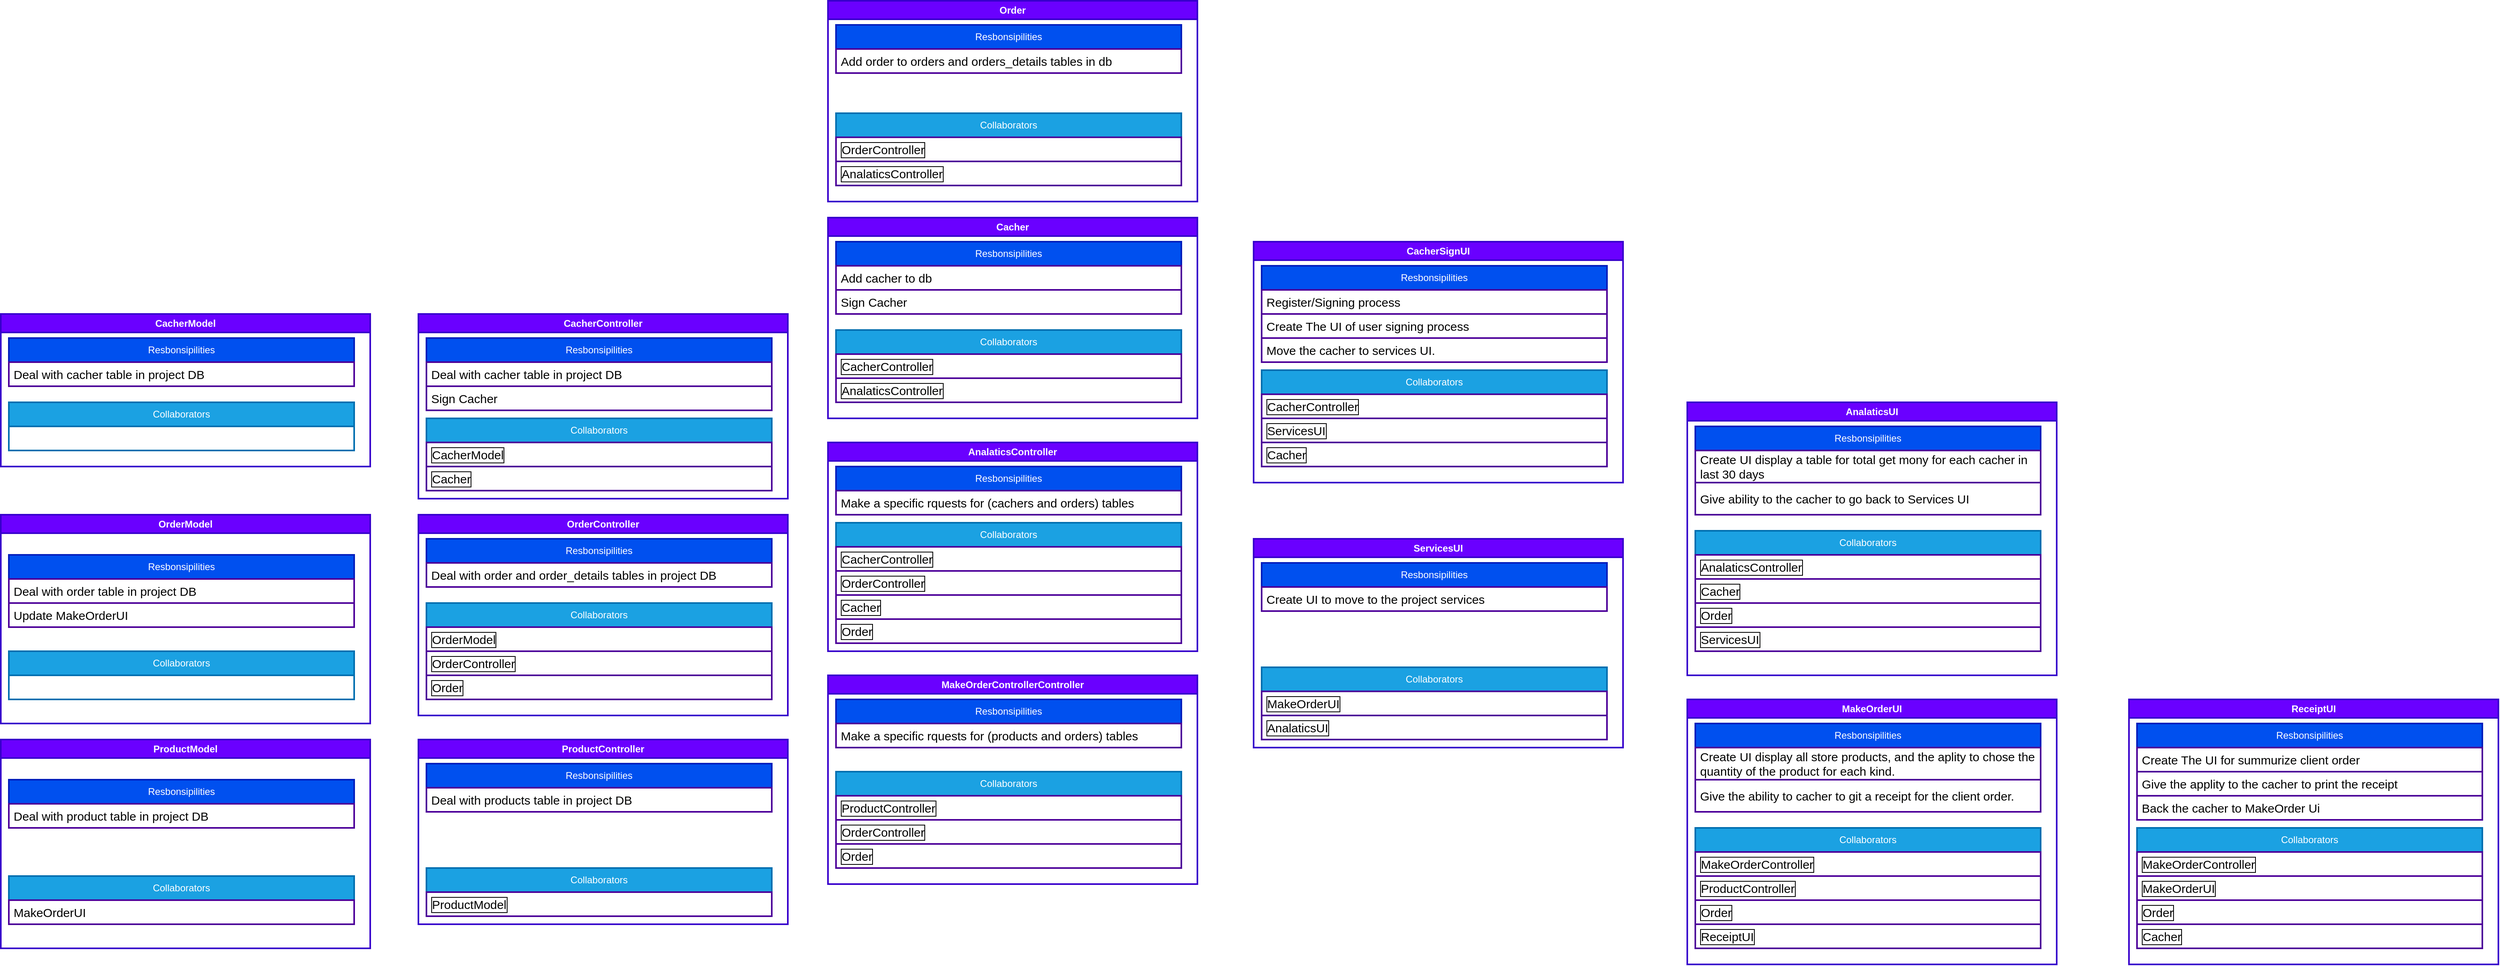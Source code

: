 <mxfile>
    <diagram id="35rbz2cMFURh9ewFK-A6" name="Page-1">
        <mxGraphModel dx="1056" dy="1882" grid="1" gridSize="10" guides="1" tooltips="1" connect="1" arrows="1" fold="1" page="1" pageScale="1" pageWidth="850" pageHeight="1100" background="#ffffff" math="0" shadow="0">
            <root>
                <mxCell id="0"/>
                <mxCell id="1" parent="0"/>
                <mxCell id="2" value="CacherModel" style="swimlane;whiteSpace=wrap;html=1;fillColor=#6a00ff;fontColor=#ffffff;strokeColor=#3700CC;strokeWidth=2;" parent="1" vertex="1">
                    <mxGeometry x="140" y="180" width="460" height="190" as="geometry"/>
                </mxCell>
                <mxCell id="3" value="Resbonsipilities" style="swimlane;fontStyle=0;childLayout=stackLayout;horizontal=1;startSize=30;horizontalStack=0;resizeParent=1;resizeParentMax=0;resizeLast=0;collapsible=1;marginBottom=0;whiteSpace=wrap;html=1;strokeWidth=2;fillColor=#0050ef;fontColor=#ffffff;strokeColor=#001DBC;" parent="2" vertex="1">
                    <mxGeometry x="10" y="30" width="430" height="60" as="geometry"/>
                </mxCell>
                <mxCell id="5" value="&lt;span style=&quot;color: rgb(0, 0, 0); font-size: 15px;&quot;&gt;Deal with cacher table in project DB&lt;/span&gt;&lt;font color=&quot;#000000&quot; style=&quot;font-size: 15px;&quot;&gt;&lt;br style=&quot;font-size: 15px;&quot;&gt;&lt;/font&gt;" style="text;strokeColor=#4C0099;fillColor=none;align=left;verticalAlign=middle;spacingLeft=4;spacingRight=4;overflow=hidden;points=[[0,0.5],[1,0.5]];portConstraint=eastwest;rotatable=0;whiteSpace=wrap;html=1;strokeWidth=2;fontSize=15;" parent="3" vertex="1">
                    <mxGeometry y="30" width="430" height="30" as="geometry"/>
                </mxCell>
                <mxCell id="7" value="Collaborators" style="swimlane;fontStyle=0;childLayout=stackLayout;horizontal=1;startSize=30;horizontalStack=0;resizeParent=1;resizeParentMax=0;resizeLast=0;collapsible=1;marginBottom=0;whiteSpace=wrap;html=1;strokeWidth=2;fillColor=#1ba1e2;fontColor=#ffffff;strokeColor=#006EAF;" parent="2" vertex="1">
                    <mxGeometry x="10" y="110" width="430" height="60" as="geometry"/>
                </mxCell>
                <mxCell id="16" value="OrderModel" style="swimlane;whiteSpace=wrap;html=1;fillColor=#6a00ff;fontColor=#ffffff;strokeColor=#3700CC;strokeWidth=2;" vertex="1" parent="1">
                    <mxGeometry x="140" y="430" width="460" height="260" as="geometry"/>
                </mxCell>
                <mxCell id="17" value="Resbonsipilities" style="swimlane;fontStyle=0;childLayout=stackLayout;horizontal=1;startSize=30;horizontalStack=0;resizeParent=1;resizeParentMax=0;resizeLast=0;collapsible=1;marginBottom=0;whiteSpace=wrap;html=1;strokeWidth=2;fillColor=#0050ef;fontColor=#ffffff;strokeColor=#001DBC;" vertex="1" parent="16">
                    <mxGeometry x="10" y="50" width="430" height="90" as="geometry"/>
                </mxCell>
                <mxCell id="18" value="&lt;font color=&quot;#000000&quot; style=&quot;font-size: 15px;&quot;&gt;Deal with order table in project DB&lt;br style=&quot;font-size: 15px;&quot;&gt;&lt;/font&gt;" style="text;strokeColor=#4C0099;fillColor=none;align=left;verticalAlign=middle;spacingLeft=4;spacingRight=4;overflow=hidden;points=[[0,0.5],[1,0.5]];portConstraint=eastwest;rotatable=0;whiteSpace=wrap;html=1;strokeWidth=2;fontSize=15;" vertex="1" parent="17">
                    <mxGeometry y="30" width="430" height="30" as="geometry"/>
                </mxCell>
                <mxCell id="26" value="&lt;font color=&quot;#000000&quot; style=&quot;font-size: 15px;&quot;&gt;Update MakeOrderUI&lt;br style=&quot;font-size: 15px;&quot;&gt;&lt;/font&gt;" style="text;strokeColor=#4C0099;fillColor=none;align=left;verticalAlign=middle;spacingLeft=4;spacingRight=4;overflow=hidden;points=[[0,0.5],[1,0.5]];portConstraint=eastwest;rotatable=0;whiteSpace=wrap;html=1;strokeWidth=2;fontSize=15;" vertex="1" parent="17">
                    <mxGeometry y="60" width="430" height="30" as="geometry"/>
                </mxCell>
                <mxCell id="19" value="Collaborators" style="swimlane;fontStyle=0;childLayout=stackLayout;horizontal=1;startSize=30;horizontalStack=0;resizeParent=1;resizeParentMax=0;resizeLast=0;collapsible=1;marginBottom=0;whiteSpace=wrap;html=1;strokeWidth=2;fillColor=#1ba1e2;fontColor=#ffffff;strokeColor=#006EAF;" vertex="1" parent="16">
                    <mxGeometry x="10" y="170" width="430" height="60" as="geometry"/>
                </mxCell>
                <mxCell id="31" value="ProductModel" style="swimlane;whiteSpace=wrap;html=1;fillColor=#6a00ff;fontColor=#ffffff;strokeColor=#3700CC;strokeWidth=2;" vertex="1" parent="1">
                    <mxGeometry x="140" y="710" width="460" height="260" as="geometry"/>
                </mxCell>
                <mxCell id="32" value="Resbonsipilities" style="swimlane;fontStyle=0;childLayout=stackLayout;horizontal=1;startSize=30;horizontalStack=0;resizeParent=1;resizeParentMax=0;resizeLast=0;collapsible=1;marginBottom=0;whiteSpace=wrap;html=1;strokeWidth=2;fillColor=#0050ef;fontColor=#ffffff;strokeColor=#001DBC;" vertex="1" parent="31">
                    <mxGeometry x="10" y="50" width="430" height="60" as="geometry"/>
                </mxCell>
                <mxCell id="33" value="&lt;font color=&quot;#000000&quot; style=&quot;font-size: 15px;&quot;&gt;Deal with product table in project DB&lt;br style=&quot;font-size: 15px;&quot;&gt;&lt;/font&gt;" style="text;strokeColor=#4C0099;fillColor=none;align=left;verticalAlign=middle;spacingLeft=4;spacingRight=4;overflow=hidden;points=[[0,0.5],[1,0.5]];portConstraint=eastwest;rotatable=0;whiteSpace=wrap;html=1;strokeWidth=2;fontSize=15;" vertex="1" parent="32">
                    <mxGeometry y="30" width="430" height="30" as="geometry"/>
                </mxCell>
                <mxCell id="35" value="Collaborators" style="swimlane;fontStyle=0;childLayout=stackLayout;horizontal=1;startSize=30;horizontalStack=0;resizeParent=1;resizeParentMax=0;resizeLast=0;collapsible=1;marginBottom=0;whiteSpace=wrap;html=1;strokeWidth=2;fillColor=#1ba1e2;fontColor=#ffffff;strokeColor=#006EAF;" vertex="1" parent="31">
                    <mxGeometry x="10" y="170" width="430" height="60" as="geometry"/>
                </mxCell>
                <mxCell id="36" value="&lt;font color=&quot;#000000&quot; style=&quot;font-size: 15px;&quot;&gt;MakeOrderUI&lt;br style=&quot;font-size: 15px;&quot;&gt;&lt;/font&gt;" style="text;strokeColor=#4C0099;fillColor=none;align=left;verticalAlign=middle;spacingLeft=4;spacingRight=4;overflow=hidden;points=[[0,0.5],[1,0.5]];portConstraint=eastwest;rotatable=0;whiteSpace=wrap;html=1;strokeWidth=2;fontSize=15;" vertex="1" parent="35">
                    <mxGeometry y="30" width="430" height="30" as="geometry"/>
                </mxCell>
                <mxCell id="37" value="CacherController" style="swimlane;whiteSpace=wrap;html=1;fillColor=#6a00ff;fontColor=#ffffff;strokeColor=#3700CC;strokeWidth=2;" vertex="1" parent="1">
                    <mxGeometry x="660" y="180" width="460" height="230" as="geometry"/>
                </mxCell>
                <mxCell id="38" value="Resbonsipilities" style="swimlane;fontStyle=0;childLayout=stackLayout;horizontal=1;startSize=30;horizontalStack=0;resizeParent=1;resizeParentMax=0;resizeLast=0;collapsible=1;marginBottom=0;whiteSpace=wrap;html=1;strokeWidth=2;fillColor=#0050ef;fontColor=#ffffff;strokeColor=#001DBC;" vertex="1" parent="37">
                    <mxGeometry x="10" y="30" width="430" height="90" as="geometry"/>
                </mxCell>
                <mxCell id="39" value="&lt;span style=&quot;color: rgb(0, 0, 0); font-size: 15px;&quot;&gt;Deal with cacher table in project DB&lt;/span&gt;&lt;font color=&quot;#000000&quot; style=&quot;font-size: 15px;&quot;&gt;&lt;br style=&quot;font-size: 15px;&quot;&gt;&lt;/font&gt;" style="text;strokeColor=#4C0099;fillColor=none;align=left;verticalAlign=middle;spacingLeft=4;spacingRight=4;overflow=hidden;points=[[0,0.5],[1,0.5]];portConstraint=eastwest;rotatable=0;whiteSpace=wrap;html=1;strokeWidth=2;fontSize=15;" vertex="1" parent="38">
                    <mxGeometry y="30" width="430" height="30" as="geometry"/>
                </mxCell>
                <mxCell id="40" value="&lt;span style=&quot;color: rgb(0, 0, 0); font-size: 15px;&quot;&gt;Sign Cacher&lt;/span&gt;&lt;font color=&quot;#000000&quot; style=&quot;font-size: 15px;&quot;&gt;&lt;br style=&quot;font-size: 15px;&quot;&gt;&lt;/font&gt;" style="text;strokeColor=#4C0099;fillColor=none;align=left;verticalAlign=middle;spacingLeft=4;spacingRight=4;overflow=hidden;points=[[0,0.5],[1,0.5]];portConstraint=eastwest;rotatable=0;whiteSpace=wrap;html=1;strokeWidth=2;fontSize=15;" vertex="1" parent="38">
                    <mxGeometry y="60" width="430" height="30" as="geometry"/>
                </mxCell>
                <mxCell id="42" value="Collaborators" style="swimlane;fontStyle=0;childLayout=stackLayout;horizontal=1;startSize=30;horizontalStack=0;resizeParent=1;resizeParentMax=0;resizeLast=0;collapsible=1;marginBottom=0;whiteSpace=wrap;html=1;strokeWidth=2;fillColor=#1ba1e2;fontColor=#ffffff;strokeColor=#006EAF;" vertex="1" parent="37">
                    <mxGeometry x="10" y="130" width="430" height="90" as="geometry"/>
                </mxCell>
                <mxCell id="113" value="&lt;font color=&quot;#000000&quot; style=&quot;font-size: 15px;&quot;&gt;CacherModel&lt;br style=&quot;font-size: 15px;&quot;&gt;&lt;/font&gt;" style="text;strokeColor=#4C0099;fillColor=none;align=left;verticalAlign=middle;spacingLeft=4;spacingRight=4;overflow=hidden;points=[[0,0.5],[1,0.5]];portConstraint=eastwest;rotatable=0;whiteSpace=wrap;html=1;strokeWidth=2;fontSize=15;labelBorderColor=default;" vertex="1" parent="42">
                    <mxGeometry y="30" width="430" height="30" as="geometry"/>
                </mxCell>
                <mxCell id="43" value="&lt;font color=&quot;#000000&quot; style=&quot;font-size: 15px;&quot;&gt;Cacher&lt;br style=&quot;font-size: 15px;&quot;&gt;&lt;/font&gt;" style="text;strokeColor=#4C0099;fillColor=none;align=left;verticalAlign=middle;spacingLeft=4;spacingRight=4;overflow=hidden;points=[[0,0.5],[1,0.5]];portConstraint=eastwest;rotatable=0;whiteSpace=wrap;html=1;strokeWidth=2;fontSize=15;labelBorderColor=default;" vertex="1" parent="42">
                    <mxGeometry y="60" width="430" height="30" as="geometry"/>
                </mxCell>
                <mxCell id="44" value="OrderController" style="swimlane;whiteSpace=wrap;html=1;fillColor=#6a00ff;fontColor=#ffffff;strokeColor=#3700CC;strokeWidth=2;" vertex="1" parent="1">
                    <mxGeometry x="660" y="430" width="460" height="250" as="geometry"/>
                </mxCell>
                <mxCell id="45" value="Resbonsipilities" style="swimlane;fontStyle=0;childLayout=stackLayout;horizontal=1;startSize=30;horizontalStack=0;resizeParent=1;resizeParentMax=0;resizeLast=0;collapsible=1;marginBottom=0;whiteSpace=wrap;html=1;strokeWidth=2;fillColor=#0050ef;fontColor=#ffffff;strokeColor=#001DBC;" vertex="1" parent="44">
                    <mxGeometry x="10" y="30" width="430" height="60" as="geometry"/>
                </mxCell>
                <mxCell id="46" value="&lt;span style=&quot;color: rgb(0, 0, 0); font-size: 15px;&quot;&gt;Deal with order and order_details tables in project DB&lt;/span&gt;&lt;font color=&quot;#000000&quot; style=&quot;font-size: 15px;&quot;&gt;&lt;br style=&quot;font-size: 15px;&quot;&gt;&lt;/font&gt;" style="text;strokeColor=#4C0099;fillColor=none;align=left;verticalAlign=middle;spacingLeft=4;spacingRight=4;overflow=hidden;points=[[0,0.5],[1,0.5]];portConstraint=eastwest;rotatable=0;whiteSpace=wrap;html=1;strokeWidth=2;fontSize=15;" vertex="1" parent="45">
                    <mxGeometry y="30" width="430" height="30" as="geometry"/>
                </mxCell>
                <mxCell id="48" value="Collaborators" style="swimlane;fontStyle=0;childLayout=stackLayout;horizontal=1;startSize=30;horizontalStack=0;resizeParent=1;resizeParentMax=0;resizeLast=0;collapsible=1;marginBottom=0;whiteSpace=wrap;html=1;strokeWidth=2;fillColor=#1ba1e2;fontColor=#ffffff;strokeColor=#006EAF;" vertex="1" parent="44">
                    <mxGeometry x="10" y="110" width="430" height="120" as="geometry"/>
                </mxCell>
                <mxCell id="123" value="&lt;font color=&quot;#000000&quot; style=&quot;font-size: 15px;&quot;&gt;OrderModel&lt;br style=&quot;font-size: 15px;&quot;&gt;&lt;/font&gt;" style="text;strokeColor=#4C0099;fillColor=none;align=left;verticalAlign=middle;spacingLeft=4;spacingRight=4;overflow=hidden;points=[[0,0.5],[1,0.5]];portConstraint=eastwest;rotatable=0;whiteSpace=wrap;html=1;strokeWidth=2;fontSize=15;labelBorderColor=default;" vertex="1" parent="48">
                    <mxGeometry y="30" width="430" height="30" as="geometry"/>
                </mxCell>
                <mxCell id="124" value="&lt;font color=&quot;#000000&quot; style=&quot;font-size: 15px;&quot;&gt;OrderController&lt;br style=&quot;font-size: 15px;&quot;&gt;&lt;/font&gt;" style="text;strokeColor=#4C0099;fillColor=none;align=left;verticalAlign=middle;spacingLeft=4;spacingRight=4;overflow=hidden;points=[[0,0.5],[1,0.5]];portConstraint=eastwest;rotatable=0;whiteSpace=wrap;html=1;strokeWidth=2;fontSize=15;labelBorderColor=default;" vertex="1" parent="48">
                    <mxGeometry y="60" width="430" height="30" as="geometry"/>
                </mxCell>
                <mxCell id="49" value="&lt;font color=&quot;#000000&quot; style=&quot;font-size: 15px;&quot;&gt;Order&lt;br style=&quot;font-size: 15px;&quot;&gt;&lt;/font&gt;" style="text;strokeColor=#4C0099;fillColor=none;align=left;verticalAlign=middle;spacingLeft=4;spacingRight=4;overflow=hidden;points=[[0,0.5],[1,0.5]];portConstraint=eastwest;rotatable=0;whiteSpace=wrap;html=1;strokeWidth=2;fontSize=15;labelBorderColor=default;" vertex="1" parent="48">
                    <mxGeometry y="90" width="430" height="30" as="geometry"/>
                </mxCell>
                <mxCell id="50" value="ProductController" style="swimlane;whiteSpace=wrap;html=1;fillColor=#6a00ff;fontColor=#ffffff;strokeColor=#3700CC;strokeWidth=2;" vertex="1" parent="1">
                    <mxGeometry x="660" y="710" width="460" height="230" as="geometry"/>
                </mxCell>
                <mxCell id="51" value="Resbonsipilities" style="swimlane;fontStyle=0;childLayout=stackLayout;horizontal=1;startSize=30;horizontalStack=0;resizeParent=1;resizeParentMax=0;resizeLast=0;collapsible=1;marginBottom=0;whiteSpace=wrap;html=1;strokeWidth=2;fillColor=#0050ef;fontColor=#ffffff;strokeColor=#001DBC;" vertex="1" parent="50">
                    <mxGeometry x="10" y="30" width="430" height="60" as="geometry"/>
                </mxCell>
                <mxCell id="52" value="&lt;span style=&quot;color: rgb(0, 0, 0); font-size: 15px;&quot;&gt;Deal with products table in project DB&lt;/span&gt;&lt;font color=&quot;#000000&quot; style=&quot;font-size: 15px;&quot;&gt;&lt;br style=&quot;font-size: 15px;&quot;&gt;&lt;/font&gt;" style="text;strokeColor=#4C0099;fillColor=none;align=left;verticalAlign=middle;spacingLeft=4;spacingRight=4;overflow=hidden;points=[[0,0.5],[1,0.5]];portConstraint=eastwest;rotatable=0;whiteSpace=wrap;html=1;strokeWidth=2;fontSize=15;" vertex="1" parent="51">
                    <mxGeometry y="30" width="430" height="30" as="geometry"/>
                </mxCell>
                <mxCell id="53" value="Collaborators" style="swimlane;fontStyle=0;childLayout=stackLayout;horizontal=1;startSize=30;horizontalStack=0;resizeParent=1;resizeParentMax=0;resizeLast=0;collapsible=1;marginBottom=0;whiteSpace=wrap;html=1;strokeWidth=2;fillColor=#1ba1e2;fontColor=#ffffff;strokeColor=#006EAF;" vertex="1" parent="50">
                    <mxGeometry x="10" y="160" width="430" height="60" as="geometry"/>
                </mxCell>
                <mxCell id="54" value="&lt;font color=&quot;#000000&quot; style=&quot;font-size: 15px;&quot;&gt;ProductModel&lt;br style=&quot;font-size: 15px;&quot;&gt;&lt;/font&gt;" style="text;strokeColor=#4C0099;fillColor=none;align=left;verticalAlign=middle;spacingLeft=4;spacingRight=4;overflow=hidden;points=[[0,0.5],[1,0.5]];portConstraint=eastwest;rotatable=0;whiteSpace=wrap;html=1;strokeWidth=2;fontSize=15;labelBorderColor=default;" vertex="1" parent="53">
                    <mxGeometry y="30" width="430" height="30" as="geometry"/>
                </mxCell>
                <mxCell id="55" value="AnalaticsController" style="swimlane;whiteSpace=wrap;html=1;fillColor=#6a00ff;fontColor=#ffffff;strokeColor=#3700CC;strokeWidth=2;" vertex="1" parent="1">
                    <mxGeometry x="1170" y="340" width="460" height="260" as="geometry"/>
                </mxCell>
                <mxCell id="56" value="Resbonsipilities" style="swimlane;fontStyle=0;childLayout=stackLayout;horizontal=1;startSize=30;horizontalStack=0;resizeParent=1;resizeParentMax=0;resizeLast=0;collapsible=1;marginBottom=0;whiteSpace=wrap;html=1;strokeWidth=2;fillColor=#0050ef;fontColor=#ffffff;strokeColor=#001DBC;" vertex="1" parent="55">
                    <mxGeometry x="10" y="30" width="430" height="60" as="geometry"/>
                </mxCell>
                <mxCell id="57" value="&lt;font color=&quot;#000000&quot; style=&quot;font-size: 15px;&quot;&gt;Make a specific rquests for (cachers and orders) tables&lt;br style=&quot;font-size: 15px;&quot;&gt;&lt;/font&gt;" style="text;strokeColor=#4C0099;fillColor=none;align=left;verticalAlign=middle;spacingLeft=4;spacingRight=4;overflow=hidden;points=[[0,0.5],[1,0.5]];portConstraint=eastwest;rotatable=0;whiteSpace=wrap;html=1;strokeWidth=2;fontSize=15;" vertex="1" parent="56">
                    <mxGeometry y="30" width="430" height="30" as="geometry"/>
                </mxCell>
                <mxCell id="59" value="Collaborators" style="swimlane;fontStyle=0;childLayout=stackLayout;horizontal=1;startSize=30;horizontalStack=0;resizeParent=1;resizeParentMax=0;resizeLast=0;collapsible=1;marginBottom=0;whiteSpace=wrap;html=1;strokeWidth=2;fillColor=#1ba1e2;fontColor=#ffffff;strokeColor=#006EAF;" vertex="1" parent="55">
                    <mxGeometry x="10" y="100" width="430" height="150" as="geometry"/>
                </mxCell>
                <mxCell id="60" value="&lt;font color=&quot;#000000&quot; style=&quot;font-size: 15px;&quot;&gt;CacherController&lt;br style=&quot;font-size: 15px;&quot;&gt;&lt;/font&gt;" style="text;strokeColor=#4C0099;fillColor=none;align=left;verticalAlign=middle;spacingLeft=4;spacingRight=4;overflow=hidden;points=[[0,0.5],[1,0.5]];portConstraint=eastwest;rotatable=0;whiteSpace=wrap;html=1;strokeWidth=2;fontSize=15;labelBorderColor=default;" vertex="1" parent="59">
                    <mxGeometry y="30" width="430" height="30" as="geometry"/>
                </mxCell>
                <mxCell id="61" value="&lt;font color=&quot;#000000&quot; style=&quot;font-size: 15px;&quot;&gt;OrderController&lt;br style=&quot;font-size: 15px;&quot;&gt;&lt;/font&gt;" style="text;strokeColor=#4C0099;fillColor=none;align=left;verticalAlign=middle;spacingLeft=4;spacingRight=4;overflow=hidden;points=[[0,0.5],[1,0.5]];portConstraint=eastwest;rotatable=0;whiteSpace=wrap;html=1;strokeWidth=2;fontSize=15;labelBorderColor=default;" vertex="1" parent="59">
                    <mxGeometry y="60" width="430" height="30" as="geometry"/>
                </mxCell>
                <mxCell id="114" value="&lt;font color=&quot;#000000&quot; style=&quot;font-size: 15px;&quot;&gt;Cacher&lt;br style=&quot;font-size: 15px;&quot;&gt;&lt;/font&gt;" style="text;strokeColor=#4C0099;fillColor=none;align=left;verticalAlign=middle;spacingLeft=4;spacingRight=4;overflow=hidden;points=[[0,0.5],[1,0.5]];portConstraint=eastwest;rotatable=0;whiteSpace=wrap;html=1;strokeWidth=2;fontSize=15;labelBorderColor=default;" vertex="1" parent="59">
                    <mxGeometry y="90" width="430" height="30" as="geometry"/>
                </mxCell>
                <mxCell id="126" value="&lt;font color=&quot;#000000&quot; style=&quot;font-size: 15px;&quot;&gt;Order&lt;br style=&quot;font-size: 15px;&quot;&gt;&lt;/font&gt;" style="text;strokeColor=#4C0099;fillColor=none;align=left;verticalAlign=middle;spacingLeft=4;spacingRight=4;overflow=hidden;points=[[0,0.5],[1,0.5]];portConstraint=eastwest;rotatable=0;whiteSpace=wrap;html=1;strokeWidth=2;fontSize=15;labelBorderColor=default;" vertex="1" parent="59">
                    <mxGeometry y="120" width="430" height="30" as="geometry"/>
                </mxCell>
                <mxCell id="62" value="MakeOrderControllerController" style="swimlane;whiteSpace=wrap;html=1;fillColor=#6a00ff;fontColor=#ffffff;strokeColor=#3700CC;strokeWidth=2;" vertex="1" parent="1">
                    <mxGeometry x="1170" y="630" width="460" height="260" as="geometry"/>
                </mxCell>
                <mxCell id="63" value="Resbonsipilities" style="swimlane;fontStyle=0;childLayout=stackLayout;horizontal=1;startSize=30;horizontalStack=0;resizeParent=1;resizeParentMax=0;resizeLast=0;collapsible=1;marginBottom=0;whiteSpace=wrap;html=1;strokeWidth=2;fillColor=#0050ef;fontColor=#ffffff;strokeColor=#001DBC;" vertex="1" parent="62">
                    <mxGeometry x="10" y="30" width="430" height="60" as="geometry"/>
                </mxCell>
                <mxCell id="64" value="&lt;font color=&quot;#000000&quot; style=&quot;font-size: 15px;&quot;&gt;Make a specific rquests for (products and orders) tables&lt;br style=&quot;font-size: 15px;&quot;&gt;&lt;/font&gt;" style="text;strokeColor=#4C0099;fillColor=none;align=left;verticalAlign=middle;spacingLeft=4;spacingRight=4;overflow=hidden;points=[[0,0.5],[1,0.5]];portConstraint=eastwest;rotatable=0;whiteSpace=wrap;html=1;strokeWidth=2;fontSize=15;" vertex="1" parent="63">
                    <mxGeometry y="30" width="430" height="30" as="geometry"/>
                </mxCell>
                <mxCell id="65" value="Collaborators" style="swimlane;fontStyle=0;childLayout=stackLayout;horizontal=1;startSize=30;horizontalStack=0;resizeParent=1;resizeParentMax=0;resizeLast=0;collapsible=1;marginBottom=0;whiteSpace=wrap;html=1;strokeWidth=2;fillColor=#1ba1e2;fontColor=#ffffff;strokeColor=#006EAF;" vertex="1" parent="62">
                    <mxGeometry x="10" y="120" width="430" height="120" as="geometry"/>
                </mxCell>
                <mxCell id="66" value="&lt;font color=&quot;#000000&quot; style=&quot;font-size: 15px;&quot;&gt;ProductController&lt;br style=&quot;font-size: 15px;&quot;&gt;&lt;/font&gt;" style="text;strokeColor=#4C0099;fillColor=none;align=left;verticalAlign=middle;spacingLeft=4;spacingRight=4;overflow=hidden;points=[[0,0.5],[1,0.5]];portConstraint=eastwest;rotatable=0;whiteSpace=wrap;html=1;strokeWidth=2;fontSize=15;labelBorderColor=default;" vertex="1" parent="65">
                    <mxGeometry y="30" width="430" height="30" as="geometry"/>
                </mxCell>
                <mxCell id="125" value="&lt;font color=&quot;#000000&quot; style=&quot;font-size: 15px;&quot;&gt;OrderController&lt;br style=&quot;font-size: 15px;&quot;&gt;&lt;/font&gt;" style="text;strokeColor=#4C0099;fillColor=none;align=left;verticalAlign=middle;spacingLeft=4;spacingRight=4;overflow=hidden;points=[[0,0.5],[1,0.5]];portConstraint=eastwest;rotatable=0;whiteSpace=wrap;html=1;strokeWidth=2;fontSize=15;labelBorderColor=default;" vertex="1" parent="65">
                    <mxGeometry y="60" width="430" height="30" as="geometry"/>
                </mxCell>
                <mxCell id="67" value="&lt;font color=&quot;#000000&quot; style=&quot;font-size: 15px;&quot;&gt;Order&lt;br style=&quot;font-size: 15px;&quot;&gt;&lt;/font&gt;" style="text;strokeColor=#4C0099;fillColor=none;align=left;verticalAlign=middle;spacingLeft=4;spacingRight=4;overflow=hidden;points=[[0,0.5],[1,0.5]];portConstraint=eastwest;rotatable=0;whiteSpace=wrap;html=1;strokeWidth=2;fontSize=15;labelBorderColor=default;" vertex="1" parent="65">
                    <mxGeometry y="90" width="430" height="30" as="geometry"/>
                </mxCell>
                <mxCell id="68" value="CacherSignUI" style="swimlane;whiteSpace=wrap;html=1;fillColor=#6a00ff;fontColor=#ffffff;strokeColor=#3700CC;strokeWidth=2;" vertex="1" parent="1">
                    <mxGeometry x="1700" y="90" width="460" height="300" as="geometry"/>
                </mxCell>
                <mxCell id="69" value="Resbonsipilities" style="swimlane;fontStyle=0;childLayout=stackLayout;horizontal=1;startSize=30;horizontalStack=0;resizeParent=1;resizeParentMax=0;resizeLast=0;collapsible=1;marginBottom=0;whiteSpace=wrap;html=1;strokeWidth=2;fillColor=#0050ef;fontColor=#ffffff;strokeColor=#001DBC;" vertex="1" parent="68">
                    <mxGeometry x="10" y="30" width="430" height="120" as="geometry"/>
                </mxCell>
                <mxCell id="74" value="&lt;span style=&quot;color: rgb(0, 0, 0); font-size: 15px;&quot;&gt;Register/Signing process&lt;/span&gt;&lt;font color=&quot;#000000&quot; style=&quot;font-size: 15px;&quot;&gt;&lt;br style=&quot;font-size: 15px;&quot;&gt;&lt;/font&gt;" style="text;strokeColor=#4C0099;fillColor=none;align=left;verticalAlign=middle;spacingLeft=4;spacingRight=4;overflow=hidden;points=[[0,0.5],[1,0.5]];portConstraint=eastwest;rotatable=0;whiteSpace=wrap;html=1;strokeWidth=2;fontSize=15;" vertex="1" parent="69">
                    <mxGeometry y="30" width="430" height="30" as="geometry"/>
                </mxCell>
                <mxCell id="70" value="&lt;span style=&quot;color: rgb(0, 0, 0); font-size: 15px;&quot;&gt;Create The UI of user signing process&lt;/span&gt;&lt;font color=&quot;#000000&quot; style=&quot;font-size: 15px;&quot;&gt;&lt;br style=&quot;font-size: 15px;&quot;&gt;&lt;/font&gt;" style="text;strokeColor=#4C0099;fillColor=none;align=left;verticalAlign=middle;spacingLeft=4;spacingRight=4;overflow=hidden;points=[[0,0.5],[1,0.5]];portConstraint=eastwest;rotatable=0;whiteSpace=wrap;html=1;strokeWidth=2;fontSize=15;" vertex="1" parent="69">
                    <mxGeometry y="60" width="430" height="30" as="geometry"/>
                </mxCell>
                <mxCell id="71" value="&lt;span style=&quot;color: rgb(0, 0, 0); font-size: 15px;&quot;&gt;Move the cacher to services UI.&lt;/span&gt;&lt;font color=&quot;#000000&quot; style=&quot;font-size: 15px;&quot;&gt;&lt;br style=&quot;font-size: 15px;&quot;&gt;&lt;/font&gt;" style="text;strokeColor=#4C0099;fillColor=none;align=left;verticalAlign=middle;spacingLeft=4;spacingRight=4;overflow=hidden;points=[[0,0.5],[1,0.5]];portConstraint=eastwest;rotatable=0;whiteSpace=wrap;html=1;strokeWidth=2;fontSize=15;" vertex="1" parent="69">
                    <mxGeometry y="90" width="430" height="30" as="geometry"/>
                </mxCell>
                <mxCell id="72" value="Collaborators" style="swimlane;fontStyle=0;childLayout=stackLayout;horizontal=1;startSize=30;horizontalStack=0;resizeParent=1;resizeParentMax=0;resizeLast=0;collapsible=1;marginBottom=0;whiteSpace=wrap;html=1;strokeWidth=2;fillColor=#1ba1e2;fontColor=#ffffff;strokeColor=#006EAF;" vertex="1" parent="68">
                    <mxGeometry x="10" y="160" width="430" height="120" as="geometry"/>
                </mxCell>
                <mxCell id="73" value="&lt;font color=&quot;#000000&quot; style=&quot;font-size: 15px;&quot;&gt;CacherController&lt;br style=&quot;font-size: 15px;&quot;&gt;&lt;/font&gt;" style="text;strokeColor=#4C0099;fillColor=none;align=left;verticalAlign=middle;spacingLeft=4;spacingRight=4;overflow=hidden;points=[[0,0.5],[1,0.5]];portConstraint=eastwest;rotatable=0;whiteSpace=wrap;html=1;strokeWidth=2;fontSize=15;labelBorderColor=default;" vertex="1" parent="72">
                    <mxGeometry y="30" width="430" height="30" as="geometry"/>
                </mxCell>
                <mxCell id="82" value="&lt;font color=&quot;#000000&quot; style=&quot;font-size: 15px;&quot;&gt;ServicesUI&lt;br style=&quot;font-size: 15px;&quot;&gt;&lt;/font&gt;" style="text;strokeColor=#4C0099;fillColor=none;align=left;verticalAlign=middle;spacingLeft=4;spacingRight=4;overflow=hidden;points=[[0,0.5],[1,0.5]];portConstraint=eastwest;rotatable=0;whiteSpace=wrap;html=1;strokeWidth=2;fontSize=15;labelBorderColor=default;" vertex="1" parent="72">
                    <mxGeometry y="60" width="430" height="30" as="geometry"/>
                </mxCell>
                <mxCell id="127" value="&lt;font color=&quot;#000000&quot; style=&quot;font-size: 15px;&quot;&gt;Cacher&lt;br style=&quot;font-size: 15px;&quot;&gt;&lt;/font&gt;" style="text;strokeColor=#4C0099;fillColor=none;align=left;verticalAlign=middle;spacingLeft=4;spacingRight=4;overflow=hidden;points=[[0,0.5],[1,0.5]];portConstraint=eastwest;rotatable=0;whiteSpace=wrap;html=1;strokeWidth=2;fontSize=15;labelBorderColor=default;" vertex="1" parent="72">
                    <mxGeometry y="90" width="430" height="30" as="geometry"/>
                </mxCell>
                <mxCell id="75" value="ReceiptUI" style="swimlane;whiteSpace=wrap;html=1;fillColor=#6a00ff;fontColor=#ffffff;strokeColor=#3700CC;strokeWidth=2;" vertex="1" parent="1">
                    <mxGeometry x="2790" y="660" width="460" height="330" as="geometry"/>
                </mxCell>
                <mxCell id="76" value="Resbonsipilities" style="swimlane;fontStyle=0;childLayout=stackLayout;horizontal=1;startSize=30;horizontalStack=0;resizeParent=1;resizeParentMax=0;resizeLast=0;collapsible=1;marginBottom=0;whiteSpace=wrap;html=1;strokeWidth=2;fillColor=#0050ef;fontColor=#ffffff;strokeColor=#001DBC;" vertex="1" parent="75">
                    <mxGeometry x="10" y="30" width="430" height="120" as="geometry"/>
                </mxCell>
                <mxCell id="78" value="&lt;span style=&quot;color: rgb(0, 0, 0); font-size: 15px;&quot;&gt;Create The UI for summurize client order&lt;/span&gt;&lt;font color=&quot;#000000&quot; style=&quot;font-size: 15px;&quot;&gt;&lt;br style=&quot;font-size: 15px;&quot;&gt;&lt;/font&gt;" style="text;strokeColor=#4C0099;fillColor=none;align=left;verticalAlign=middle;spacingLeft=4;spacingRight=4;overflow=hidden;points=[[0,0.5],[1,0.5]];portConstraint=eastwest;rotatable=0;whiteSpace=wrap;html=1;strokeWidth=2;fontSize=15;" vertex="1" parent="76">
                    <mxGeometry y="30" width="430" height="30" as="geometry"/>
                </mxCell>
                <mxCell id="92" value="&lt;span style=&quot;color: rgb(0, 0, 0); font-size: 15px;&quot;&gt;Give the applity to the cacher to print the receipt&lt;/span&gt;&lt;font color=&quot;#000000&quot; style=&quot;font-size: 15px;&quot;&gt;&lt;br style=&quot;font-size: 15px;&quot;&gt;&lt;/font&gt;" style="text;strokeColor=#4C0099;fillColor=none;align=left;verticalAlign=middle;spacingLeft=4;spacingRight=4;overflow=hidden;points=[[0,0.5],[1,0.5]];portConstraint=eastwest;rotatable=0;whiteSpace=wrap;html=1;strokeWidth=2;fontSize=15;" vertex="1" parent="76">
                    <mxGeometry y="60" width="430" height="30" as="geometry"/>
                </mxCell>
                <mxCell id="79" value="&lt;span style=&quot;color: rgb(0, 0, 0); font-size: 15px;&quot;&gt;Back the cacher to MakeOrder Ui&lt;/span&gt;&lt;font color=&quot;#000000&quot; style=&quot;font-size: 15px;&quot;&gt;&lt;br style=&quot;font-size: 15px;&quot;&gt;&lt;/font&gt;" style="text;strokeColor=#4C0099;fillColor=none;align=left;verticalAlign=middle;spacingLeft=4;spacingRight=4;overflow=hidden;points=[[0,0.5],[1,0.5]];portConstraint=eastwest;rotatable=0;whiteSpace=wrap;html=1;strokeWidth=2;fontSize=15;" vertex="1" parent="76">
                    <mxGeometry y="90" width="430" height="30" as="geometry"/>
                </mxCell>
                <mxCell id="80" value="Collaborators" style="swimlane;fontStyle=0;childLayout=stackLayout;horizontal=1;startSize=30;horizontalStack=0;resizeParent=1;resizeParentMax=0;resizeLast=0;collapsible=1;marginBottom=0;whiteSpace=wrap;html=1;strokeWidth=2;fillColor=#1ba1e2;fontColor=#ffffff;strokeColor=#006EAF;" vertex="1" parent="75">
                    <mxGeometry x="10" y="160" width="430" height="150" as="geometry"/>
                </mxCell>
                <mxCell id="81" value="&lt;font color=&quot;#000000&quot; style=&quot;font-size: 15px;&quot;&gt;MakeOrderController&lt;br style=&quot;font-size: 15px;&quot;&gt;&lt;/font&gt;" style="text;strokeColor=#4C0099;fillColor=none;align=left;verticalAlign=middle;spacingLeft=4;spacingRight=4;overflow=hidden;points=[[0,0.5],[1,0.5]];portConstraint=eastwest;rotatable=0;whiteSpace=wrap;html=1;strokeWidth=2;fontSize=15;labelBorderColor=default;" vertex="1" parent="80">
                    <mxGeometry y="30" width="430" height="30" as="geometry"/>
                </mxCell>
                <mxCell id="84" value="&lt;font color=&quot;#000000&quot; style=&quot;font-size: 15px;&quot;&gt;MakeOrderUI&lt;br style=&quot;font-size: 15px;&quot;&gt;&lt;/font&gt;" style="text;strokeColor=#4C0099;fillColor=none;align=left;verticalAlign=middle;spacingLeft=4;spacingRight=4;overflow=hidden;points=[[0,0.5],[1,0.5]];portConstraint=eastwest;rotatable=0;whiteSpace=wrap;html=1;strokeWidth=2;fontSize=15;labelBorderColor=default;" vertex="1" parent="80">
                    <mxGeometry y="60" width="430" height="30" as="geometry"/>
                </mxCell>
                <mxCell id="131" value="&lt;font color=&quot;#000000&quot; style=&quot;font-size: 15px;&quot;&gt;Order&lt;br style=&quot;font-size: 15px;&quot;&gt;&lt;/font&gt;" style="text;strokeColor=#4C0099;fillColor=none;align=left;verticalAlign=middle;spacingLeft=4;spacingRight=4;overflow=hidden;points=[[0,0.5],[1,0.5]];portConstraint=eastwest;rotatable=0;whiteSpace=wrap;html=1;strokeWidth=2;fontSize=15;labelBorderColor=default;" vertex="1" parent="80">
                    <mxGeometry y="90" width="430" height="30" as="geometry"/>
                </mxCell>
                <mxCell id="133" value="&lt;font color=&quot;#000000&quot; style=&quot;font-size: 15px;&quot;&gt;Cacher&lt;br style=&quot;font-size: 15px;&quot;&gt;&lt;/font&gt;" style="text;strokeColor=#4C0099;fillColor=none;align=left;verticalAlign=middle;spacingLeft=4;spacingRight=4;overflow=hidden;points=[[0,0.5],[1,0.5]];portConstraint=eastwest;rotatable=0;whiteSpace=wrap;html=1;strokeWidth=2;fontSize=15;labelBorderColor=default;" vertex="1" parent="80">
                    <mxGeometry y="120" width="430" height="30" as="geometry"/>
                </mxCell>
                <mxCell id="85" value="ServicesUI" style="swimlane;whiteSpace=wrap;html=1;fillColor=#6a00ff;fontColor=#ffffff;strokeColor=#3700CC;strokeWidth=2;" vertex="1" parent="1">
                    <mxGeometry x="1700" y="460" width="460" height="260" as="geometry"/>
                </mxCell>
                <mxCell id="86" value="Resbonsipilities" style="swimlane;fontStyle=0;childLayout=stackLayout;horizontal=1;startSize=30;horizontalStack=0;resizeParent=1;resizeParentMax=0;resizeLast=0;collapsible=1;marginBottom=0;whiteSpace=wrap;html=1;strokeWidth=2;fillColor=#0050ef;fontColor=#ffffff;strokeColor=#001DBC;" vertex="1" parent="85">
                    <mxGeometry x="10" y="30" width="430" height="60" as="geometry"/>
                </mxCell>
                <mxCell id="87" value="&lt;span style=&quot;color: rgb(0, 0, 0); font-size: 15px;&quot;&gt;Create UI to move to the project services&lt;/span&gt;&lt;font color=&quot;#000000&quot; style=&quot;font-size: 15px;&quot;&gt;&lt;br style=&quot;font-size: 15px;&quot;&gt;&lt;/font&gt;" style="text;strokeColor=#4C0099;fillColor=none;align=left;verticalAlign=middle;spacingLeft=4;spacingRight=4;overflow=hidden;points=[[0,0.5],[1,0.5]];portConstraint=eastwest;rotatable=0;whiteSpace=wrap;html=1;strokeWidth=2;fontSize=15;" vertex="1" parent="86">
                    <mxGeometry y="30" width="430" height="30" as="geometry"/>
                </mxCell>
                <mxCell id="89" value="Collaborators" style="swimlane;fontStyle=0;childLayout=stackLayout;horizontal=1;startSize=30;horizontalStack=0;resizeParent=1;resizeParentMax=0;resizeLast=0;collapsible=1;marginBottom=0;whiteSpace=wrap;html=1;strokeWidth=2;fillColor=#1ba1e2;fontColor=#ffffff;strokeColor=#006EAF;" vertex="1" parent="85">
                    <mxGeometry x="10" y="160" width="430" height="90" as="geometry"/>
                </mxCell>
                <mxCell id="90" value="&lt;font color=&quot;#000000&quot; style=&quot;font-size: 15px;&quot;&gt;MakeOrderUI&lt;br style=&quot;font-size: 15px;&quot;&gt;&lt;/font&gt;" style="text;strokeColor=#4C0099;fillColor=none;align=left;verticalAlign=middle;spacingLeft=4;spacingRight=4;overflow=hidden;points=[[0,0.5],[1,0.5]];portConstraint=eastwest;rotatable=0;whiteSpace=wrap;html=1;strokeWidth=2;fontSize=15;labelBorderColor=default;" vertex="1" parent="89">
                    <mxGeometry y="30" width="430" height="30" as="geometry"/>
                </mxCell>
                <mxCell id="91" value="&lt;font color=&quot;#000000&quot; style=&quot;font-size: 15px;&quot;&gt;AnalaticsUI&lt;br style=&quot;font-size: 15px;&quot;&gt;&lt;/font&gt;" style="text;strokeColor=#4C0099;fillColor=none;align=left;verticalAlign=middle;spacingLeft=4;spacingRight=4;overflow=hidden;points=[[0,0.5],[1,0.5]];portConstraint=eastwest;rotatable=0;whiteSpace=wrap;html=1;strokeWidth=2;fontSize=15;labelBorderColor=default;" vertex="1" parent="89">
                    <mxGeometry y="60" width="430" height="30" as="geometry"/>
                </mxCell>
                <mxCell id="93" value="AnalaticsUI" style="swimlane;whiteSpace=wrap;html=1;fillColor=#6a00ff;fontColor=#ffffff;strokeColor=#3700CC;strokeWidth=2;" vertex="1" parent="1">
                    <mxGeometry x="2240" y="290" width="460" height="340" as="geometry"/>
                </mxCell>
                <mxCell id="94" value="Resbonsipilities" style="swimlane;fontStyle=0;childLayout=stackLayout;horizontal=1;startSize=30;horizontalStack=0;resizeParent=1;resizeParentMax=0;resizeLast=0;collapsible=1;marginBottom=0;whiteSpace=wrap;html=1;strokeWidth=2;fillColor=#0050ef;fontColor=#ffffff;strokeColor=#001DBC;" vertex="1" parent="93">
                    <mxGeometry x="10" y="30" width="430" height="110" as="geometry"/>
                </mxCell>
                <mxCell id="95" value="&lt;span style=&quot;color: rgb(0, 0, 0); font-size: 15px;&quot;&gt;Create UI display a table for total get mony for each cacher in last 30 days&lt;/span&gt;&lt;font color=&quot;#000000&quot; style=&quot;font-size: 15px;&quot;&gt;&lt;br style=&quot;font-size: 15px;&quot;&gt;&lt;/font&gt;" style="text;strokeColor=#4C0099;fillColor=none;align=left;verticalAlign=middle;spacingLeft=4;spacingRight=4;overflow=hidden;points=[[0,0.5],[1,0.5]];portConstraint=eastwest;rotatable=0;whiteSpace=wrap;html=1;strokeWidth=2;fontSize=15;" vertex="1" parent="94">
                    <mxGeometry y="30" width="430" height="40" as="geometry"/>
                </mxCell>
                <mxCell id="99" value="&lt;span style=&quot;color: rgb(0, 0, 0); font-size: 15px;&quot;&gt;Give ability to the cacher to go back to Services UI&lt;/span&gt;&lt;font color=&quot;#000000&quot; style=&quot;font-size: 15px;&quot;&gt;&lt;br style=&quot;font-size: 15px;&quot;&gt;&lt;/font&gt;" style="text;strokeColor=#4C0099;fillColor=none;align=left;verticalAlign=middle;spacingLeft=4;spacingRight=4;overflow=hidden;points=[[0,0.5],[1,0.5]];portConstraint=eastwest;rotatable=0;whiteSpace=wrap;html=1;strokeWidth=2;fontSize=15;" vertex="1" parent="94">
                    <mxGeometry y="70" width="430" height="40" as="geometry"/>
                </mxCell>
                <mxCell id="96" value="Collaborators" style="swimlane;fontStyle=0;childLayout=stackLayout;horizontal=1;startSize=30;horizontalStack=0;resizeParent=1;resizeParentMax=0;resizeLast=0;collapsible=1;marginBottom=0;whiteSpace=wrap;html=1;strokeWidth=2;fillColor=#1ba1e2;fontColor=#ffffff;strokeColor=#006EAF;" vertex="1" parent="93">
                    <mxGeometry x="10" y="160" width="430" height="150" as="geometry"/>
                </mxCell>
                <mxCell id="97" value="&lt;font color=&quot;#000000&quot; style=&quot;font-size: 15px;&quot;&gt;AnalaticsController&lt;br style=&quot;font-size: 15px;&quot;&gt;&lt;/font&gt;" style="text;strokeColor=#4C0099;fillColor=none;align=left;verticalAlign=middle;spacingLeft=4;spacingRight=4;overflow=hidden;points=[[0,0.5],[1,0.5]];portConstraint=eastwest;rotatable=0;whiteSpace=wrap;html=1;strokeWidth=2;fontSize=15;labelBorderColor=default;" vertex="1" parent="96">
                    <mxGeometry y="30" width="430" height="30" as="geometry"/>
                </mxCell>
                <mxCell id="129" value="&lt;font color=&quot;#000000&quot; style=&quot;font-size: 15px;&quot;&gt;Cacher&lt;br style=&quot;font-size: 15px;&quot;&gt;&lt;/font&gt;" style="text;strokeColor=#4C0099;fillColor=none;align=left;verticalAlign=middle;spacingLeft=4;spacingRight=4;overflow=hidden;points=[[0,0.5],[1,0.5]];portConstraint=eastwest;rotatable=0;whiteSpace=wrap;html=1;strokeWidth=2;fontSize=15;labelBorderColor=default;" vertex="1" parent="96">
                    <mxGeometry y="60" width="430" height="30" as="geometry"/>
                </mxCell>
                <mxCell id="128" value="&lt;font color=&quot;#000000&quot; style=&quot;font-size: 15px;&quot;&gt;Order&lt;br style=&quot;font-size: 15px;&quot;&gt;&lt;/font&gt;" style="text;strokeColor=#4C0099;fillColor=none;align=left;verticalAlign=middle;spacingLeft=4;spacingRight=4;overflow=hidden;points=[[0,0.5],[1,0.5]];portConstraint=eastwest;rotatable=0;whiteSpace=wrap;html=1;strokeWidth=2;fontSize=15;labelBorderColor=default;" vertex="1" parent="96">
                    <mxGeometry y="90" width="430" height="30" as="geometry"/>
                </mxCell>
                <mxCell id="98" value="&lt;font color=&quot;#000000&quot; style=&quot;font-size: 15px;&quot;&gt;ServicesUI&lt;br style=&quot;font-size: 15px;&quot;&gt;&lt;/font&gt;" style="text;strokeColor=#4C0099;fillColor=none;align=left;verticalAlign=middle;spacingLeft=4;spacingRight=4;overflow=hidden;points=[[0,0.5],[1,0.5]];portConstraint=eastwest;rotatable=0;whiteSpace=wrap;html=1;strokeWidth=2;fontSize=15;labelBorderColor=default;" vertex="1" parent="96">
                    <mxGeometry y="120" width="430" height="30" as="geometry"/>
                </mxCell>
                <mxCell id="100" value="MakeOrderUI" style="swimlane;whiteSpace=wrap;html=1;fillColor=#6a00ff;fontColor=#ffffff;strokeColor=#3700CC;strokeWidth=2;" vertex="1" parent="1">
                    <mxGeometry x="2240" y="660" width="460" height="330" as="geometry"/>
                </mxCell>
                <mxCell id="101" value="Resbonsipilities" style="swimlane;fontStyle=0;childLayout=stackLayout;horizontal=1;startSize=30;horizontalStack=0;resizeParent=1;resizeParentMax=0;resizeLast=0;collapsible=1;marginBottom=0;whiteSpace=wrap;html=1;strokeWidth=2;fillColor=#0050ef;fontColor=#ffffff;strokeColor=#001DBC;" vertex="1" parent="100">
                    <mxGeometry x="10" y="30" width="430" height="110" as="geometry"/>
                </mxCell>
                <mxCell id="102" value="&lt;span style=&quot;color: rgb(0, 0, 0); font-size: 15px;&quot;&gt;Create UI display all store products, and the aplity to chose the quantity of the product for each kind.&amp;nbsp;&lt;/span&gt;&lt;font color=&quot;#000000&quot; style=&quot;font-size: 15px;&quot;&gt;&lt;br style=&quot;font-size: 15px;&quot;&gt;&lt;/font&gt;" style="text;strokeColor=#4C0099;fillColor=none;align=left;verticalAlign=middle;spacingLeft=4;spacingRight=4;overflow=hidden;points=[[0,0.5],[1,0.5]];portConstraint=eastwest;rotatable=0;whiteSpace=wrap;html=1;strokeWidth=2;fontSize=15;" vertex="1" parent="101">
                    <mxGeometry y="30" width="430" height="40" as="geometry"/>
                </mxCell>
                <mxCell id="103" value="&lt;span style=&quot;color: rgb(0, 0, 0); font-size: 15px;&quot;&gt;Give the ability to cacher to git a receipt for the client order.&lt;/span&gt;&lt;font color=&quot;#000000&quot; style=&quot;font-size: 15px;&quot;&gt;&lt;br style=&quot;font-size: 15px;&quot;&gt;&lt;/font&gt;" style="text;strokeColor=#4C0099;fillColor=none;align=left;verticalAlign=middle;spacingLeft=4;spacingRight=4;overflow=hidden;points=[[0,0.5],[1,0.5]];portConstraint=eastwest;rotatable=0;whiteSpace=wrap;html=1;strokeWidth=2;fontSize=15;" vertex="1" parent="101">
                    <mxGeometry y="70" width="430" height="40" as="geometry"/>
                </mxCell>
                <mxCell id="104" value="Collaborators" style="swimlane;fontStyle=0;childLayout=stackLayout;horizontal=1;startSize=30;horizontalStack=0;resizeParent=1;resizeParentMax=0;resizeLast=0;collapsible=1;marginBottom=0;whiteSpace=wrap;html=1;strokeWidth=2;fillColor=#1ba1e2;fontColor=#ffffff;strokeColor=#006EAF;" vertex="1" parent="100">
                    <mxGeometry x="10" y="160" width="430" height="150" as="geometry"/>
                </mxCell>
                <mxCell id="105" value="&lt;font color=&quot;#000000&quot; style=&quot;font-size: 15px;&quot;&gt;MakeOrderController&lt;br style=&quot;font-size: 15px;&quot;&gt;&lt;/font&gt;" style="text;strokeColor=#4C0099;fillColor=none;align=left;verticalAlign=middle;spacingLeft=4;spacingRight=4;overflow=hidden;points=[[0,0.5],[1,0.5]];portConstraint=eastwest;rotatable=0;whiteSpace=wrap;html=1;strokeWidth=2;fontSize=15;labelBorderColor=default;" vertex="1" parent="104">
                    <mxGeometry y="30" width="430" height="30" as="geometry"/>
                </mxCell>
                <mxCell id="106" value="&lt;font color=&quot;#000000&quot; style=&quot;font-size: 15px;&quot;&gt;ProductController&lt;br style=&quot;font-size: 15px;&quot;&gt;&lt;/font&gt;" style="text;strokeColor=#4C0099;fillColor=none;align=left;verticalAlign=middle;spacingLeft=4;spacingRight=4;overflow=hidden;points=[[0,0.5],[1,0.5]];portConstraint=eastwest;rotatable=0;whiteSpace=wrap;html=1;strokeWidth=2;fontSize=15;labelBorderColor=default;" vertex="1" parent="104">
                    <mxGeometry y="60" width="430" height="30" as="geometry"/>
                </mxCell>
                <mxCell id="130" value="&lt;font color=&quot;#000000&quot; style=&quot;font-size: 15px;&quot;&gt;Order&lt;br style=&quot;font-size: 15px;&quot;&gt;&lt;/font&gt;" style="text;strokeColor=#4C0099;fillColor=none;align=left;verticalAlign=middle;spacingLeft=4;spacingRight=4;overflow=hidden;points=[[0,0.5],[1,0.5]];portConstraint=eastwest;rotatable=0;whiteSpace=wrap;html=1;strokeWidth=2;fontSize=15;labelBorderColor=default;" vertex="1" parent="104">
                    <mxGeometry y="90" width="430" height="30" as="geometry"/>
                </mxCell>
                <mxCell id="132" value="&lt;font color=&quot;#000000&quot; style=&quot;font-size: 15px;&quot;&gt;ReceiptUI&lt;br style=&quot;font-size: 15px;&quot;&gt;&lt;/font&gt;" style="text;strokeColor=#4C0099;fillColor=none;align=left;verticalAlign=middle;spacingLeft=4;spacingRight=4;overflow=hidden;points=[[0,0.5],[1,0.5]];portConstraint=eastwest;rotatable=0;whiteSpace=wrap;html=1;strokeWidth=2;fontSize=15;labelBorderColor=default;" vertex="1" parent="104">
                    <mxGeometry y="120" width="430" height="30" as="geometry"/>
                </mxCell>
                <mxCell id="107" value="Cacher" style="swimlane;whiteSpace=wrap;html=1;fillColor=#6a00ff;fontColor=#ffffff;strokeColor=#3700CC;strokeWidth=2;" vertex="1" parent="1">
                    <mxGeometry x="1170" y="60" width="460" height="250" as="geometry"/>
                </mxCell>
                <mxCell id="108" value="Resbonsipilities" style="swimlane;fontStyle=0;childLayout=stackLayout;horizontal=1;startSize=30;horizontalStack=0;resizeParent=1;resizeParentMax=0;resizeLast=0;collapsible=1;marginBottom=0;whiteSpace=wrap;html=1;strokeWidth=2;fillColor=#0050ef;fontColor=#ffffff;strokeColor=#001DBC;" vertex="1" parent="107">
                    <mxGeometry x="10" y="30" width="430" height="90" as="geometry"/>
                </mxCell>
                <mxCell id="109" value="&lt;span style=&quot;color: rgb(0, 0, 0); font-size: 15px;&quot;&gt;Add cacher to db&lt;/span&gt;&lt;font color=&quot;#000000&quot; style=&quot;font-size: 15px;&quot;&gt;&lt;br style=&quot;font-size: 15px;&quot;&gt;&lt;/font&gt;" style="text;strokeColor=#4C0099;fillColor=none;align=left;verticalAlign=middle;spacingLeft=4;spacingRight=4;overflow=hidden;points=[[0,0.5],[1,0.5]];portConstraint=eastwest;rotatable=0;whiteSpace=wrap;html=1;strokeWidth=2;fontSize=15;" vertex="1" parent="108">
                    <mxGeometry y="30" width="430" height="30" as="geometry"/>
                </mxCell>
                <mxCell id="110" value="&lt;span style=&quot;color: rgb(0, 0, 0); font-size: 15px;&quot;&gt;Sign Cacher&lt;/span&gt;&lt;font color=&quot;#000000&quot; style=&quot;font-size: 15px;&quot;&gt;&lt;br style=&quot;font-size: 15px;&quot;&gt;&lt;/font&gt;" style="text;strokeColor=#4C0099;fillColor=none;align=left;verticalAlign=middle;spacingLeft=4;spacingRight=4;overflow=hidden;points=[[0,0.5],[1,0.5]];portConstraint=eastwest;rotatable=0;whiteSpace=wrap;html=1;strokeWidth=2;fontSize=15;" vertex="1" parent="108">
                    <mxGeometry y="60" width="430" height="30" as="geometry"/>
                </mxCell>
                <mxCell id="111" value="Collaborators" style="swimlane;fontStyle=0;childLayout=stackLayout;horizontal=1;startSize=30;horizontalStack=0;resizeParent=1;resizeParentMax=0;resizeLast=0;collapsible=1;marginBottom=0;whiteSpace=wrap;html=1;strokeWidth=2;fillColor=#1ba1e2;fontColor=#ffffff;strokeColor=#006EAF;" vertex="1" parent="107">
                    <mxGeometry x="10" y="140" width="430" height="90" as="geometry"/>
                </mxCell>
                <mxCell id="115" value="&lt;font color=&quot;#000000&quot; style=&quot;font-size: 15px;&quot;&gt;CacherController&lt;br style=&quot;font-size: 15px;&quot;&gt;&lt;/font&gt;" style="text;strokeColor=#4C0099;fillColor=none;align=left;verticalAlign=middle;spacingLeft=4;spacingRight=4;overflow=hidden;points=[[0,0.5],[1,0.5]];portConstraint=eastwest;rotatable=0;whiteSpace=wrap;html=1;strokeWidth=2;fontSize=15;labelBorderColor=default;" vertex="1" parent="111">
                    <mxGeometry y="30" width="430" height="30" as="geometry"/>
                </mxCell>
                <mxCell id="112" value="&lt;font color=&quot;#000000&quot; style=&quot;font-size: 15px;&quot;&gt;AnalaticsController&lt;br style=&quot;font-size: 15px;&quot;&gt;&lt;/font&gt;" style="text;strokeColor=#4C0099;fillColor=none;align=left;verticalAlign=middle;spacingLeft=4;spacingRight=4;overflow=hidden;points=[[0,0.5],[1,0.5]];portConstraint=eastwest;rotatable=0;whiteSpace=wrap;html=1;strokeWidth=2;fontSize=15;labelBorderColor=default;" vertex="1" parent="111">
                    <mxGeometry y="60" width="430" height="30" as="geometry"/>
                </mxCell>
                <mxCell id="116" value="Order" style="swimlane;whiteSpace=wrap;html=1;fillColor=#6a00ff;fontColor=#ffffff;strokeColor=#3700CC;strokeWidth=2;" vertex="1" parent="1">
                    <mxGeometry x="1170" y="-210" width="460" height="250" as="geometry"/>
                </mxCell>
                <mxCell id="117" value="Resbonsipilities" style="swimlane;fontStyle=0;childLayout=stackLayout;horizontal=1;startSize=30;horizontalStack=0;resizeParent=1;resizeParentMax=0;resizeLast=0;collapsible=1;marginBottom=0;whiteSpace=wrap;html=1;strokeWidth=2;fillColor=#0050ef;fontColor=#ffffff;strokeColor=#001DBC;" vertex="1" parent="116">
                    <mxGeometry x="10" y="30" width="430" height="60" as="geometry"/>
                </mxCell>
                <mxCell id="118" value="&lt;span style=&quot;color: rgb(0, 0, 0); font-size: 15px;&quot;&gt;Add order to orders and orders_details tables in db&lt;/span&gt;&lt;font color=&quot;#000000&quot; style=&quot;font-size: 15px;&quot;&gt;&lt;br style=&quot;font-size: 15px;&quot;&gt;&lt;/font&gt;" style="text;strokeColor=#4C0099;fillColor=none;align=left;verticalAlign=middle;spacingLeft=4;spacingRight=4;overflow=hidden;points=[[0,0.5],[1,0.5]];portConstraint=eastwest;rotatable=0;whiteSpace=wrap;html=1;strokeWidth=2;fontSize=15;" vertex="1" parent="117">
                    <mxGeometry y="30" width="430" height="30" as="geometry"/>
                </mxCell>
                <mxCell id="120" value="Collaborators" style="swimlane;fontStyle=0;childLayout=stackLayout;horizontal=1;startSize=30;horizontalStack=0;resizeParent=1;resizeParentMax=0;resizeLast=0;collapsible=1;marginBottom=0;whiteSpace=wrap;html=1;strokeWidth=2;fillColor=#1ba1e2;fontColor=#ffffff;strokeColor=#006EAF;" vertex="1" parent="116">
                    <mxGeometry x="10" y="140" width="430" height="90" as="geometry"/>
                </mxCell>
                <mxCell id="121" value="&lt;font color=&quot;#000000&quot; style=&quot;font-size: 15px;&quot;&gt;OrderController&lt;br style=&quot;font-size: 15px;&quot;&gt;&lt;/font&gt;" style="text;strokeColor=#4C0099;fillColor=none;align=left;verticalAlign=middle;spacingLeft=4;spacingRight=4;overflow=hidden;points=[[0,0.5],[1,0.5]];portConstraint=eastwest;rotatable=0;whiteSpace=wrap;html=1;strokeWidth=2;fontSize=15;labelBorderColor=default;" vertex="1" parent="120">
                    <mxGeometry y="30" width="430" height="30" as="geometry"/>
                </mxCell>
                <mxCell id="122" value="&lt;font color=&quot;#000000&quot; style=&quot;font-size: 15px;&quot;&gt;AnalaticsController&lt;br style=&quot;font-size: 15px;&quot;&gt;&lt;/font&gt;" style="text;strokeColor=#4C0099;fillColor=none;align=left;verticalAlign=middle;spacingLeft=4;spacingRight=4;overflow=hidden;points=[[0,0.5],[1,0.5]];portConstraint=eastwest;rotatable=0;whiteSpace=wrap;html=1;strokeWidth=2;fontSize=15;labelBorderColor=default;" vertex="1" parent="120">
                    <mxGeometry y="60" width="430" height="30" as="geometry"/>
                </mxCell>
            </root>
        </mxGraphModel>
    </diagram>
</mxfile>